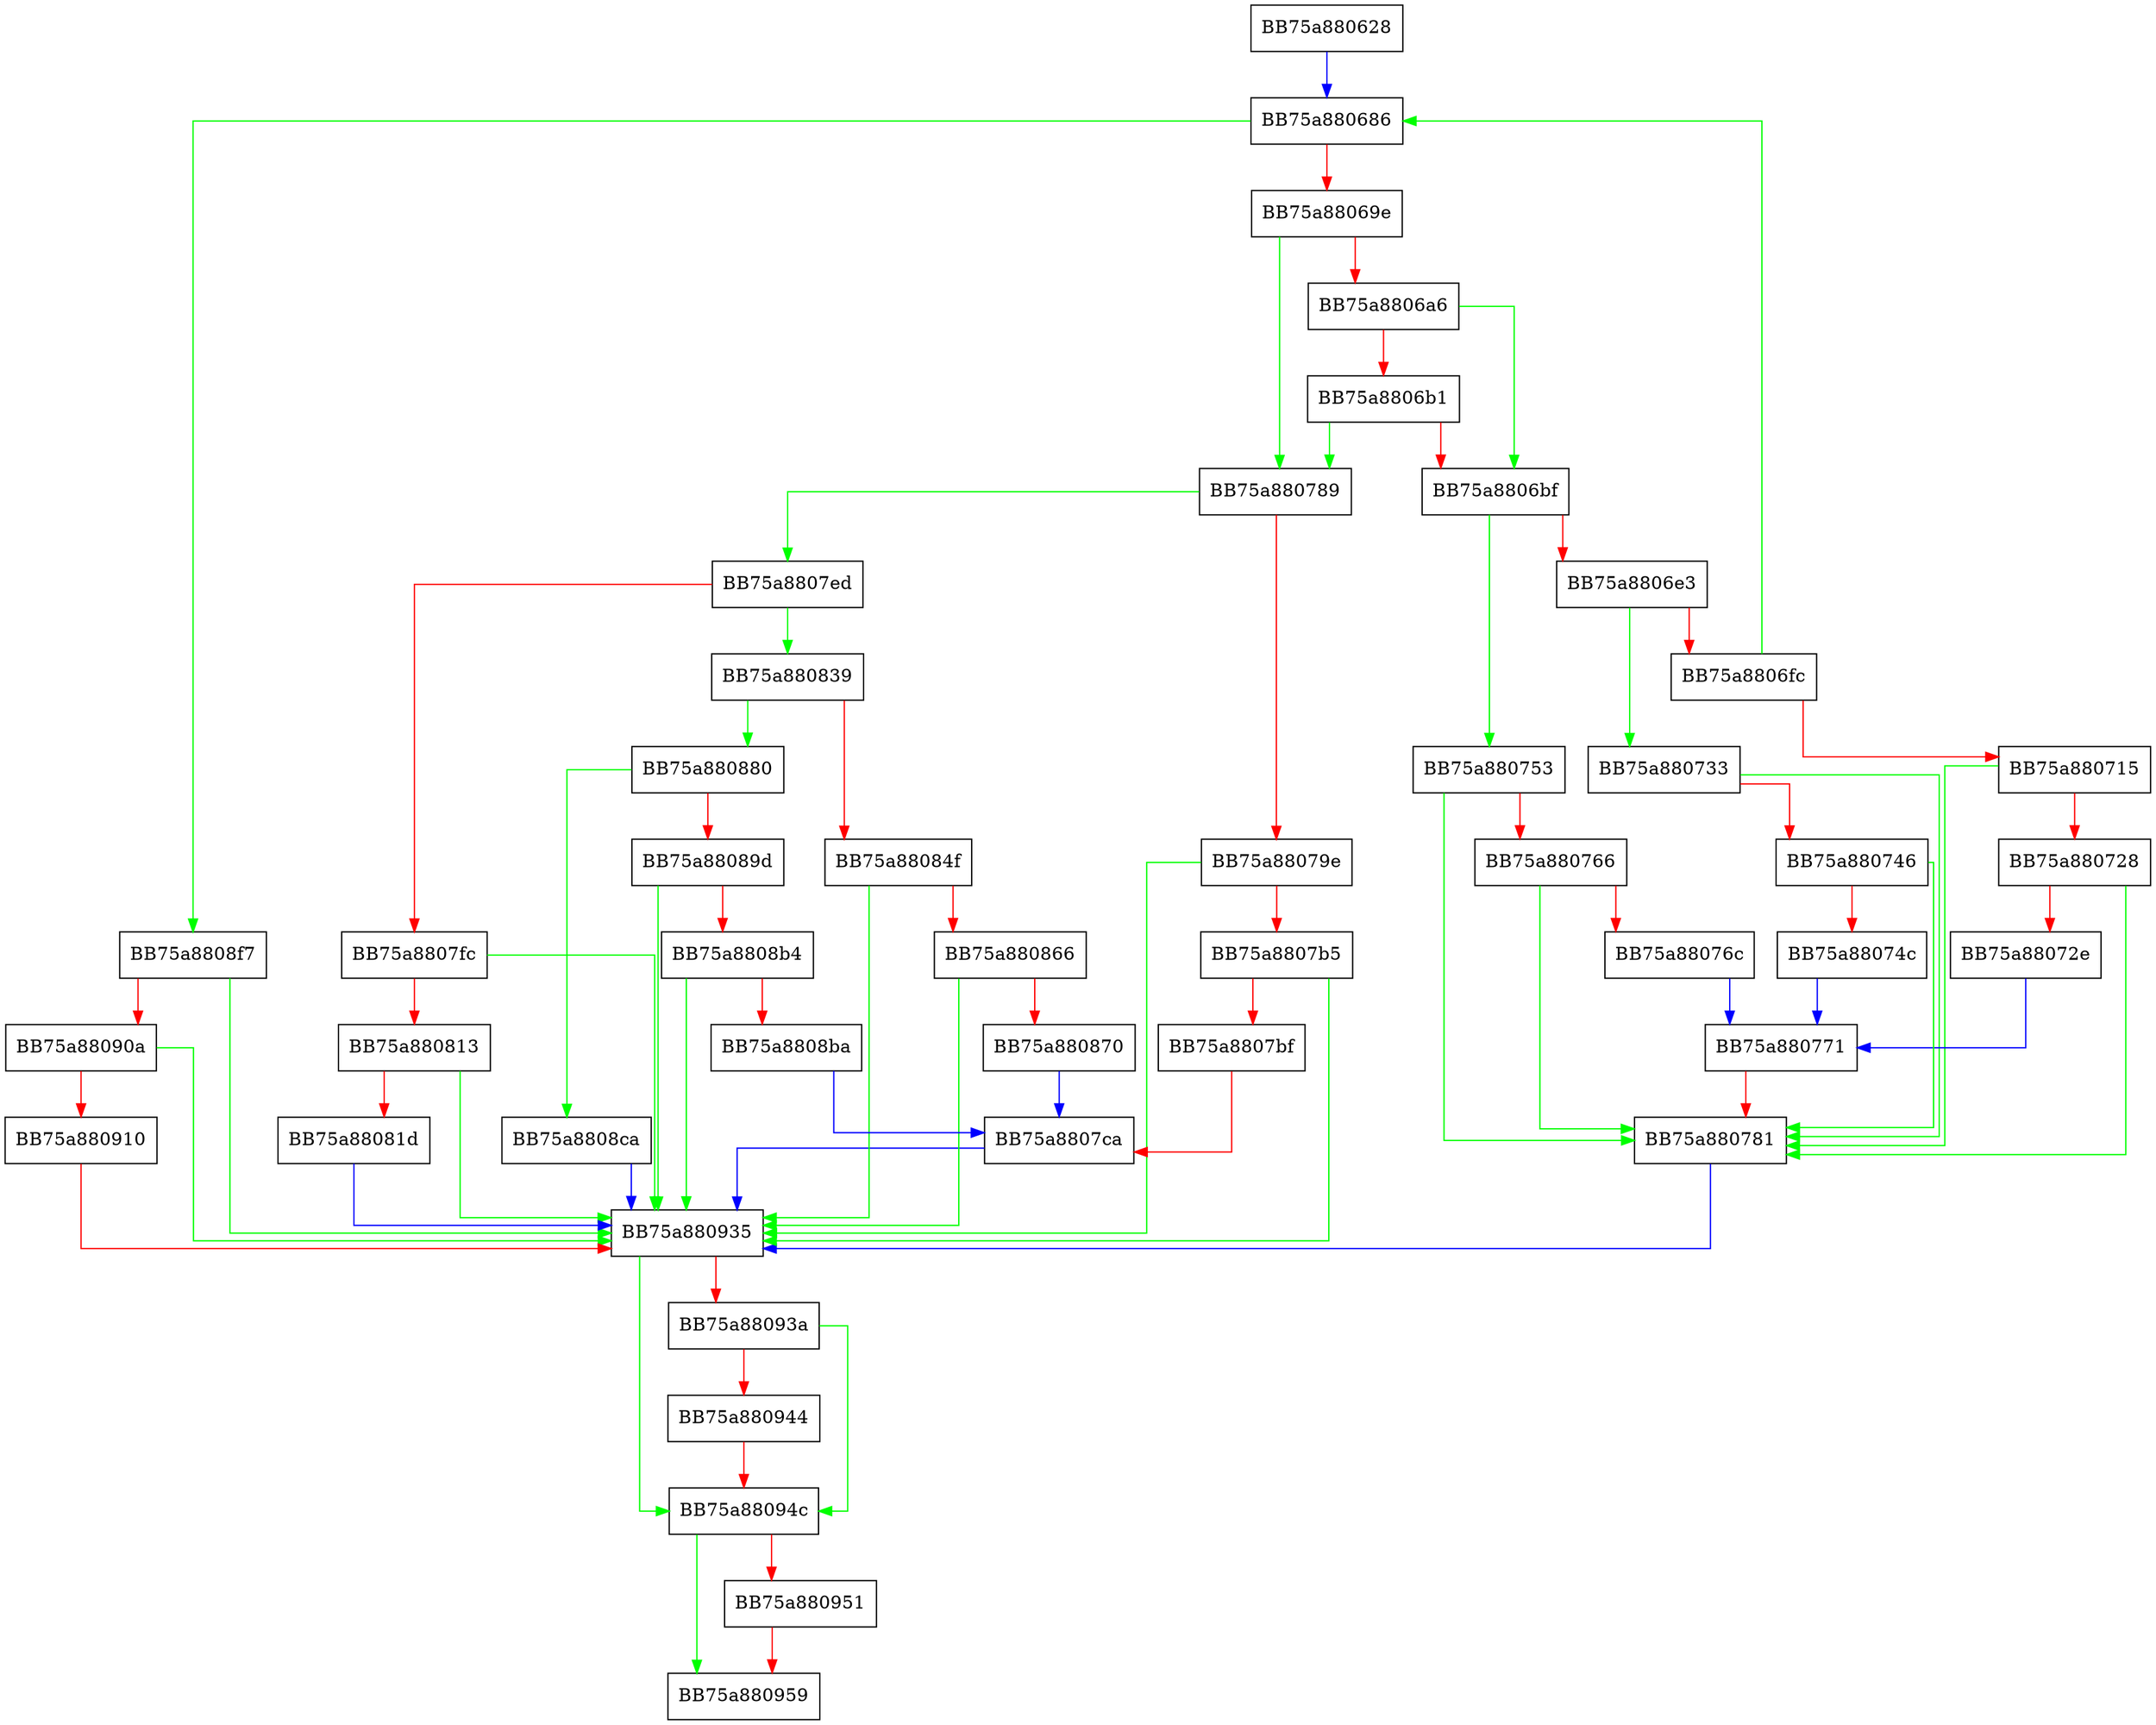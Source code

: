 digraph GetBinaryVersion {
  node [shape="box"];
  graph [splines=ortho];
  BB75a880628 -> BB75a880686 [color="blue"];
  BB75a880686 -> BB75a8808f7 [color="green"];
  BB75a880686 -> BB75a88069e [color="red"];
  BB75a88069e -> BB75a880789 [color="green"];
  BB75a88069e -> BB75a8806a6 [color="red"];
  BB75a8806a6 -> BB75a8806bf [color="green"];
  BB75a8806a6 -> BB75a8806b1 [color="red"];
  BB75a8806b1 -> BB75a880789 [color="green"];
  BB75a8806b1 -> BB75a8806bf [color="red"];
  BB75a8806bf -> BB75a880753 [color="green"];
  BB75a8806bf -> BB75a8806e3 [color="red"];
  BB75a8806e3 -> BB75a880733 [color="green"];
  BB75a8806e3 -> BB75a8806fc [color="red"];
  BB75a8806fc -> BB75a880686 [color="green"];
  BB75a8806fc -> BB75a880715 [color="red"];
  BB75a880715 -> BB75a880781 [color="green"];
  BB75a880715 -> BB75a880728 [color="red"];
  BB75a880728 -> BB75a880781 [color="green"];
  BB75a880728 -> BB75a88072e [color="red"];
  BB75a88072e -> BB75a880771 [color="blue"];
  BB75a880733 -> BB75a880781 [color="green"];
  BB75a880733 -> BB75a880746 [color="red"];
  BB75a880746 -> BB75a880781 [color="green"];
  BB75a880746 -> BB75a88074c [color="red"];
  BB75a88074c -> BB75a880771 [color="blue"];
  BB75a880753 -> BB75a880781 [color="green"];
  BB75a880753 -> BB75a880766 [color="red"];
  BB75a880766 -> BB75a880781 [color="green"];
  BB75a880766 -> BB75a88076c [color="red"];
  BB75a88076c -> BB75a880771 [color="blue"];
  BB75a880771 -> BB75a880781 [color="red"];
  BB75a880781 -> BB75a880935 [color="blue"];
  BB75a880789 -> BB75a8807ed [color="green"];
  BB75a880789 -> BB75a88079e [color="red"];
  BB75a88079e -> BB75a880935 [color="green"];
  BB75a88079e -> BB75a8807b5 [color="red"];
  BB75a8807b5 -> BB75a880935 [color="green"];
  BB75a8807b5 -> BB75a8807bf [color="red"];
  BB75a8807bf -> BB75a8807ca [color="red"];
  BB75a8807ca -> BB75a880935 [color="blue"];
  BB75a8807ed -> BB75a880839 [color="green"];
  BB75a8807ed -> BB75a8807fc [color="red"];
  BB75a8807fc -> BB75a880935 [color="green"];
  BB75a8807fc -> BB75a880813 [color="red"];
  BB75a880813 -> BB75a880935 [color="green"];
  BB75a880813 -> BB75a88081d [color="red"];
  BB75a88081d -> BB75a880935 [color="blue"];
  BB75a880839 -> BB75a880880 [color="green"];
  BB75a880839 -> BB75a88084f [color="red"];
  BB75a88084f -> BB75a880935 [color="green"];
  BB75a88084f -> BB75a880866 [color="red"];
  BB75a880866 -> BB75a880935 [color="green"];
  BB75a880866 -> BB75a880870 [color="red"];
  BB75a880870 -> BB75a8807ca [color="blue"];
  BB75a880880 -> BB75a8808ca [color="green"];
  BB75a880880 -> BB75a88089d [color="red"];
  BB75a88089d -> BB75a880935 [color="green"];
  BB75a88089d -> BB75a8808b4 [color="red"];
  BB75a8808b4 -> BB75a880935 [color="green"];
  BB75a8808b4 -> BB75a8808ba [color="red"];
  BB75a8808ba -> BB75a8807ca [color="blue"];
  BB75a8808ca -> BB75a880935 [color="blue"];
  BB75a8808f7 -> BB75a880935 [color="green"];
  BB75a8808f7 -> BB75a88090a [color="red"];
  BB75a88090a -> BB75a880935 [color="green"];
  BB75a88090a -> BB75a880910 [color="red"];
  BB75a880910 -> BB75a880935 [color="red"];
  BB75a880935 -> BB75a88094c [color="green"];
  BB75a880935 -> BB75a88093a [color="red"];
  BB75a88093a -> BB75a88094c [color="green"];
  BB75a88093a -> BB75a880944 [color="red"];
  BB75a880944 -> BB75a88094c [color="red"];
  BB75a88094c -> BB75a880959 [color="green"];
  BB75a88094c -> BB75a880951 [color="red"];
  BB75a880951 -> BB75a880959 [color="red"];
}